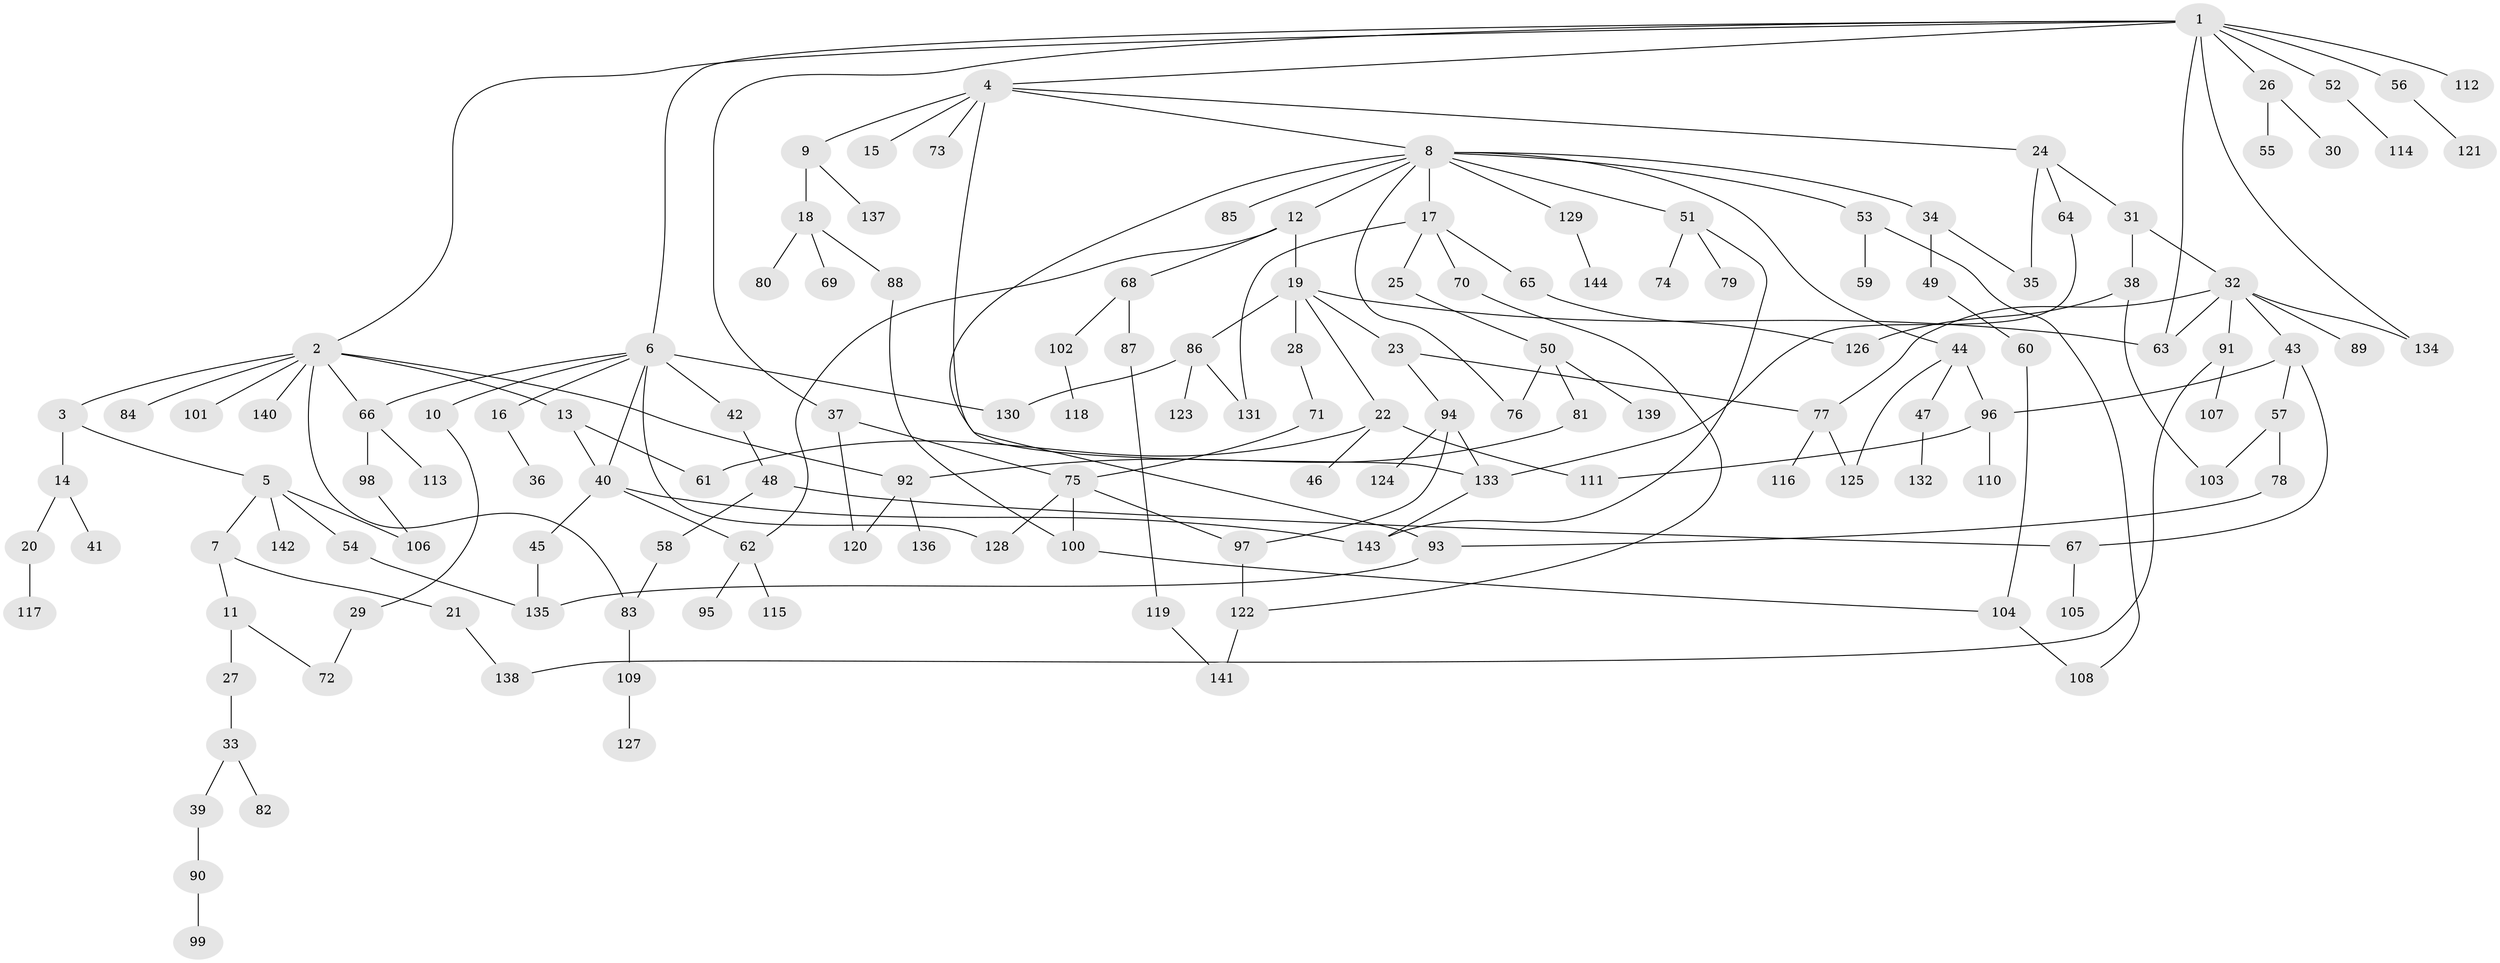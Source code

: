 // coarse degree distribution, {9: 0.010309278350515464, 8: 0.030927835051546393, 3: 0.1958762886597938, 4: 0.09278350515463918, 14: 0.010309278350515464, 2: 0.26804123711340205, 5: 0.05154639175257732, 6: 0.041237113402061855, 1: 0.29896907216494845}
// Generated by graph-tools (version 1.1) at 2025/51/02/27/25 19:51:39]
// undirected, 144 vertices, 182 edges
graph export_dot {
graph [start="1"]
  node [color=gray90,style=filled];
  1;
  2;
  3;
  4;
  5;
  6;
  7;
  8;
  9;
  10;
  11;
  12;
  13;
  14;
  15;
  16;
  17;
  18;
  19;
  20;
  21;
  22;
  23;
  24;
  25;
  26;
  27;
  28;
  29;
  30;
  31;
  32;
  33;
  34;
  35;
  36;
  37;
  38;
  39;
  40;
  41;
  42;
  43;
  44;
  45;
  46;
  47;
  48;
  49;
  50;
  51;
  52;
  53;
  54;
  55;
  56;
  57;
  58;
  59;
  60;
  61;
  62;
  63;
  64;
  65;
  66;
  67;
  68;
  69;
  70;
  71;
  72;
  73;
  74;
  75;
  76;
  77;
  78;
  79;
  80;
  81;
  82;
  83;
  84;
  85;
  86;
  87;
  88;
  89;
  90;
  91;
  92;
  93;
  94;
  95;
  96;
  97;
  98;
  99;
  100;
  101;
  102;
  103;
  104;
  105;
  106;
  107;
  108;
  109;
  110;
  111;
  112;
  113;
  114;
  115;
  116;
  117;
  118;
  119;
  120;
  121;
  122;
  123;
  124;
  125;
  126;
  127;
  128;
  129;
  130;
  131;
  132;
  133;
  134;
  135;
  136;
  137;
  138;
  139;
  140;
  141;
  142;
  143;
  144;
  1 -- 2;
  1 -- 4;
  1 -- 6;
  1 -- 26;
  1 -- 37;
  1 -- 52;
  1 -- 56;
  1 -- 63;
  1 -- 112;
  1 -- 134;
  2 -- 3;
  2 -- 13;
  2 -- 83;
  2 -- 84;
  2 -- 101;
  2 -- 140;
  2 -- 92;
  2 -- 66;
  3 -- 5;
  3 -- 14;
  4 -- 8;
  4 -- 9;
  4 -- 15;
  4 -- 24;
  4 -- 73;
  4 -- 133;
  5 -- 7;
  5 -- 54;
  5 -- 142;
  5 -- 106;
  6 -- 10;
  6 -- 16;
  6 -- 42;
  6 -- 66;
  6 -- 40;
  6 -- 128;
  6 -- 130;
  7 -- 11;
  7 -- 21;
  8 -- 12;
  8 -- 17;
  8 -- 34;
  8 -- 44;
  8 -- 51;
  8 -- 53;
  8 -- 76;
  8 -- 85;
  8 -- 129;
  8 -- 93;
  9 -- 18;
  9 -- 137;
  10 -- 29;
  11 -- 27;
  11 -- 72;
  12 -- 19;
  12 -- 68;
  12 -- 62;
  13 -- 40;
  13 -- 61;
  14 -- 20;
  14 -- 41;
  16 -- 36;
  17 -- 25;
  17 -- 65;
  17 -- 70;
  17 -- 131;
  18 -- 69;
  18 -- 80;
  18 -- 88;
  19 -- 22;
  19 -- 23;
  19 -- 28;
  19 -- 86;
  19 -- 63;
  20 -- 117;
  21 -- 138;
  22 -- 46;
  22 -- 61;
  22 -- 111;
  23 -- 77;
  23 -- 94;
  24 -- 31;
  24 -- 35;
  24 -- 64;
  25 -- 50;
  26 -- 30;
  26 -- 55;
  27 -- 33;
  28 -- 71;
  29 -- 72;
  31 -- 32;
  31 -- 38;
  32 -- 43;
  32 -- 89;
  32 -- 91;
  32 -- 134;
  32 -- 77;
  32 -- 63;
  33 -- 39;
  33 -- 82;
  34 -- 49;
  34 -- 35;
  37 -- 120;
  37 -- 75;
  38 -- 103;
  38 -- 126;
  39 -- 90;
  40 -- 45;
  40 -- 62;
  40 -- 143;
  42 -- 48;
  43 -- 57;
  43 -- 67;
  43 -- 96;
  44 -- 47;
  44 -- 96;
  44 -- 125;
  45 -- 135;
  47 -- 132;
  48 -- 58;
  48 -- 67;
  49 -- 60;
  50 -- 81;
  50 -- 139;
  50 -- 76;
  51 -- 74;
  51 -- 79;
  51 -- 143;
  52 -- 114;
  53 -- 59;
  53 -- 108;
  54 -- 135;
  56 -- 121;
  57 -- 78;
  57 -- 103;
  58 -- 83;
  60 -- 104;
  62 -- 95;
  62 -- 115;
  64 -- 133;
  65 -- 126;
  66 -- 98;
  66 -- 113;
  67 -- 105;
  68 -- 87;
  68 -- 102;
  70 -- 122;
  71 -- 75;
  75 -- 97;
  75 -- 100;
  75 -- 128;
  77 -- 116;
  77 -- 125;
  78 -- 93;
  81 -- 92;
  83 -- 109;
  86 -- 123;
  86 -- 130;
  86 -- 131;
  87 -- 119;
  88 -- 100;
  90 -- 99;
  91 -- 107;
  91 -- 138;
  92 -- 120;
  92 -- 136;
  93 -- 135;
  94 -- 124;
  94 -- 97;
  94 -- 133;
  96 -- 110;
  96 -- 111;
  97 -- 122;
  98 -- 106;
  100 -- 104;
  102 -- 118;
  104 -- 108;
  109 -- 127;
  119 -- 141;
  122 -- 141;
  129 -- 144;
  133 -- 143;
}
